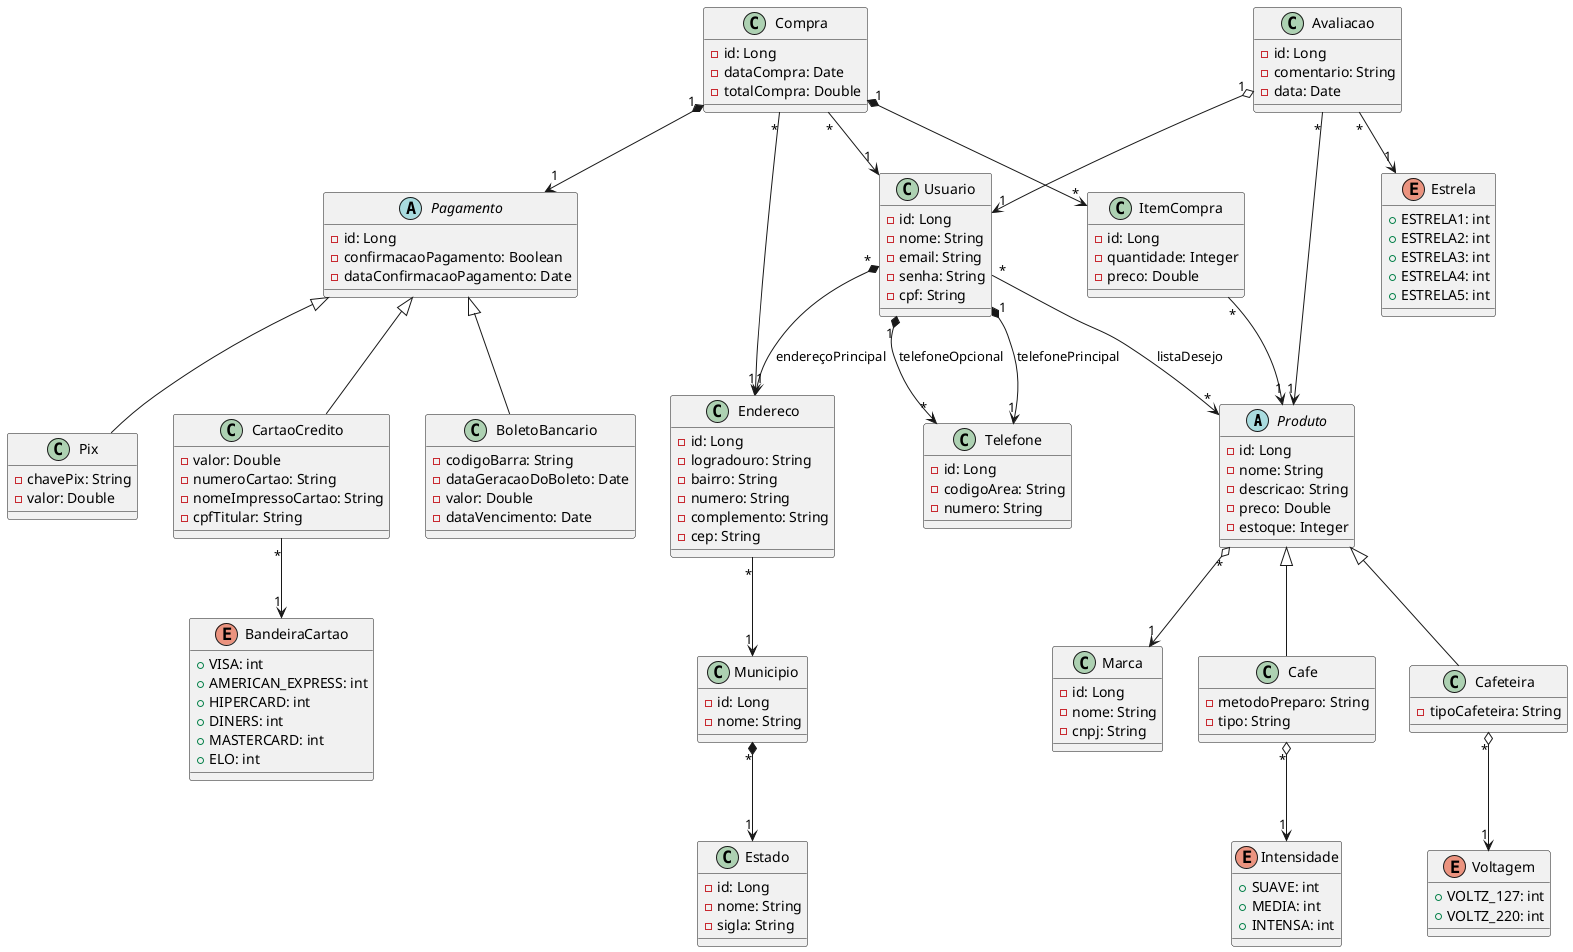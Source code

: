 @startuml Coffee-eCommerce

    abstract class Produto {

        - id: Long
        - nome: String
        - descricao: String
        - preco: Double
        - estoque: Integer
    }

    class Cafe {

        - metodoPreparo: String
        - tipo: String
    }

    class Cafeteira {

        - tipoCafeteira: String
    }

    enum Intensidade {

        + SUAVE: int
        + MEDIA: int
        + INTENSA: int
    }

    enum Voltagem {

        + VOLTZ_127: int
        + VOLTZ_220: int
    }

    class Marca {

        - id: Long
        - nome: String
        - cnpj: String
    }

    class Usuario {

        - id: Long
        - nome: String
        - email: String
        - senha: String
        - cpf: String
    }

    class Telefone {

        - id: Long
        - codigoArea: String
        - numero: String
    }

    class Compra {

        - id: Long
        - dataCompra: Date
        - totalCompra: Double
    }

    class ItemCompra {

        - id: Long
        - quantidade: Integer
        - preco: Double
    }

    class Endereco {

        - id: Long
        - logradouro: String
        - bairro: String
        - numero: String
        - complemento: String
        - cep: String
    }

    class Avaliacao {

        - id: Long
        - comentario: String
        - data: Date
    }

    enum Estrela {

        + ESTRELA1: int
        + ESTRELA2: int
        + ESTRELA3: int
        + ESTRELA4: int
        + ESTRELA5: int
    }

    abstract class Pagamento {

        - id: Long
        - confirmacaoPagamento: Boolean
        - dataConfirmacaoPagamento: Date
    }

    class BoletoBancario {

        - codigoBarra: String
        - dataGeracaoDoBoleto: Date
        - valor: Double
        - dataVencimento: Date
    }

    class Pix {

        - chavePix: String
        - valor: Double
    }

    class CartaoCredito {

        - valor: Double
        - numeroCartao: String
        - nomeImpressoCartao: String
        - cpfTitular: String
    }

    enum BandeiraCartao {

        + VISA: int
        + AMERICAN_EXPRESS: int
        + HIPERCARD: int
        + DINERS: int
        + MASTERCARD: int
        + ELO: int
    }

    class Estado {

        - id: Long
        - nome: String
        - sigla: String
    }

    class Municipio {

        - id: Long
        - nome: String
    }

    Produto "*" o--> "1" Marca

    Cafe -up-|> Produto
    Cafe "*" o--> "1" Intensidade

    Cafeteira -up-|> Produto
    Cafeteira "*" o--> "1" Voltagem

    Municipio "*" *--> "1" Estado

    Endereco "*" --> "1" Municipio

    Usuario "*" --> "*" Produto: listaDesejo
    Usuario "1" *--> "1" Telefone: telefonePrincipal
    Usuario "1" *--> "*" Telefone: telefoneOpcional
    Usuario "*" *--> "1" Endereco: endereçoPrincipal

    ItemCompra "*" --> "1" Produto

    BoletoBancario -up-|> Pagamento

    Pix -up-|> Pagamento

    CartaoCredito -up-|> Pagamento
    CartaoCredito "*" --> "1" BandeiraCartao

    Compra "*" --> "1" Usuario
    Compra "1" *--> "*" ItemCompra
    Compra "*" --> "1" Endereco
    Compra "1" *--> "1" Pagamento

    Avaliacao "*" --> "1" Estrela
    Avaliacao "1" o--> "1" Usuario
    Avaliacao "*" --> "1" Produto
@enduml